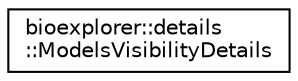digraph "Graphical Class Hierarchy"
{
 // LATEX_PDF_SIZE
  edge [fontname="Helvetica",fontsize="10",labelfontname="Helvetica",labelfontsize="10"];
  node [fontname="Helvetica",fontsize="10",shape=record];
  rankdir="LR";
  Node0 [label="bioexplorer::details\l::ModelsVisibilityDetails",height=0.2,width=0.4,color="black", fillcolor="white", style="filled",URL="$d7/dbc/structbioexplorer_1_1details_1_1ModelsVisibilityDetails.html",tooltip="Structure defining how visible models are in the scene."];
}

